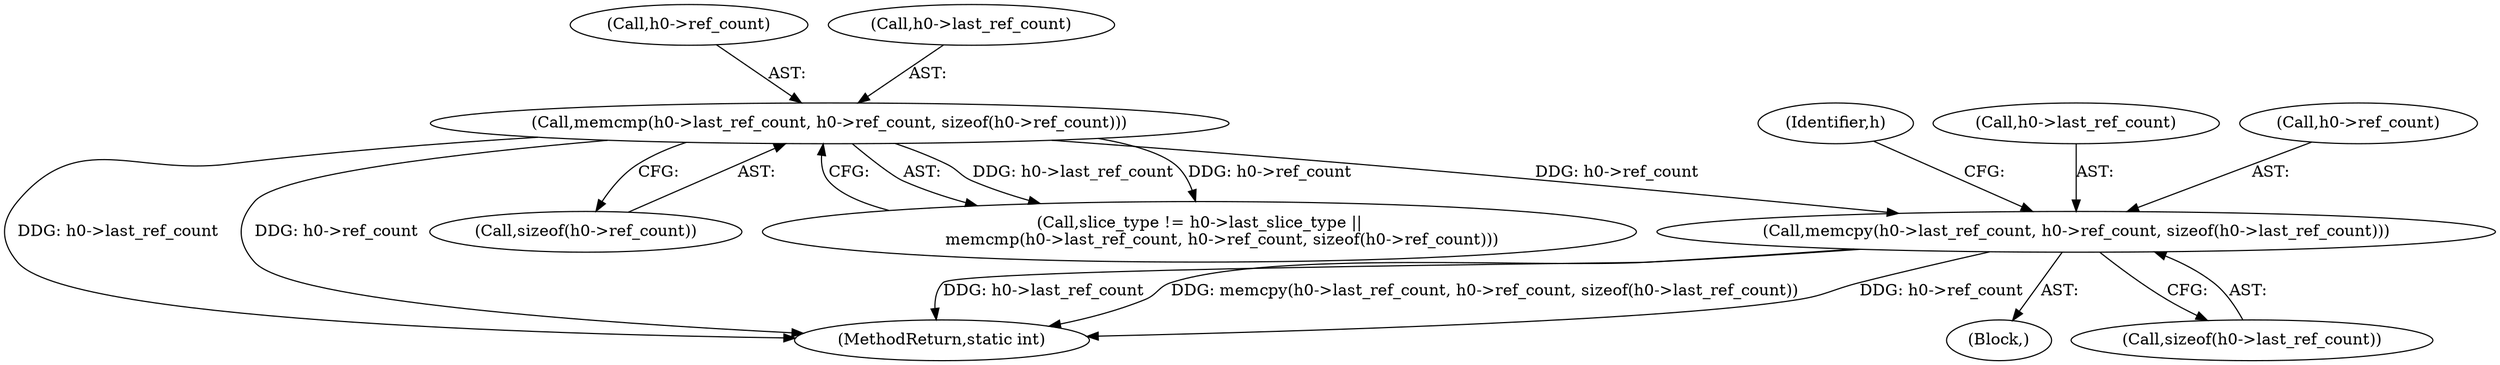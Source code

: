 digraph "0_FFmpeg_29ffeef5e73b8f41ff3a3f2242d356759c66f91f@API" {
"1002894" [label="(Call,memcpy(h0->last_ref_count, h0->ref_count, sizeof(h0->last_ref_count)))"];
"1002271" [label="(Call,memcmp(h0->last_ref_count, h0->ref_count, sizeof(h0->ref_count)))"];
"1002901" [label="(Call,sizeof(h0->last_ref_count))"];
"1002907" [label="(Identifier,h)"];
"1002271" [label="(Call,memcmp(h0->last_ref_count, h0->ref_count, sizeof(h0->ref_count)))"];
"1002265" [label="(Call,slice_type != h0->last_slice_type ||\n         memcmp(h0->last_ref_count, h0->ref_count, sizeof(h0->ref_count)))"];
"1002894" [label="(Call,memcpy(h0->last_ref_count, h0->ref_count, sizeof(h0->last_ref_count)))"];
"1002275" [label="(Call,h0->ref_count)"];
"1003426" [label="(MethodReturn,static int)"];
"1002278" [label="(Call,sizeof(h0->ref_count))"];
"1002272" [label="(Call,h0->last_ref_count)"];
"1002895" [label="(Call,h0->last_ref_count)"];
"1002898" [label="(Call,h0->ref_count)"];
"1000127" [label="(Block,)"];
"1002894" -> "1000127"  [label="AST: "];
"1002894" -> "1002901"  [label="CFG: "];
"1002895" -> "1002894"  [label="AST: "];
"1002898" -> "1002894"  [label="AST: "];
"1002901" -> "1002894"  [label="AST: "];
"1002907" -> "1002894"  [label="CFG: "];
"1002894" -> "1003426"  [label="DDG: h0->last_ref_count"];
"1002894" -> "1003426"  [label="DDG: memcpy(h0->last_ref_count, h0->ref_count, sizeof(h0->last_ref_count))"];
"1002894" -> "1003426"  [label="DDG: h0->ref_count"];
"1002271" -> "1002894"  [label="DDG: h0->ref_count"];
"1002271" -> "1002265"  [label="AST: "];
"1002271" -> "1002278"  [label="CFG: "];
"1002272" -> "1002271"  [label="AST: "];
"1002275" -> "1002271"  [label="AST: "];
"1002278" -> "1002271"  [label="AST: "];
"1002265" -> "1002271"  [label="CFG: "];
"1002271" -> "1003426"  [label="DDG: h0->last_ref_count"];
"1002271" -> "1003426"  [label="DDG: h0->ref_count"];
"1002271" -> "1002265"  [label="DDG: h0->last_ref_count"];
"1002271" -> "1002265"  [label="DDG: h0->ref_count"];
}
